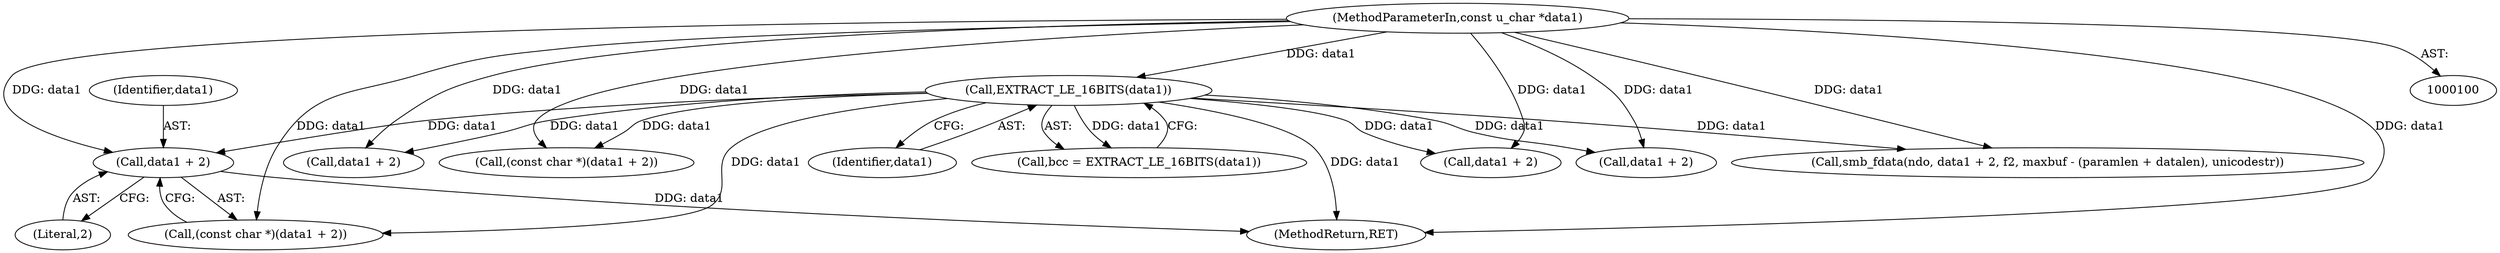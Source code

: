 digraph "0_tcpdump_96480ab95308cd9234b4f09b175ebf60e17792c6@pointer" {
"1000319" [label="(Call,data1 + 2)"];
"1000103" [label="(MethodParameterIn,const u_char *data1)"];
"1000261" [label="(Call,EXTRACT_LE_16BITS(data1))"];
"1000364" [label="(MethodReturn,RET)"];
"1000300" [label="(Call,data1 + 2)"];
"1000298" [label="(Call,(const char *)(data1 + 2))"];
"1000288" [label="(Call,data1 + 2)"];
"1000259" [label="(Call,bcc = EXTRACT_LE_16BITS(data1))"];
"1000317" [label="(Call,(const char *)(data1 + 2))"];
"1000103" [label="(MethodParameterIn,const u_char *data1)"];
"1000261" [label="(Call,EXTRACT_LE_16BITS(data1))"];
"1000321" [label="(Literal,2)"];
"1000262" [label="(Identifier,data1)"];
"1000276" [label="(Call,data1 + 2)"];
"1000319" [label="(Call,data1 + 2)"];
"1000274" [label="(Call,smb_fdata(ndo, data1 + 2, f2, maxbuf - (paramlen + datalen), unicodestr))"];
"1000320" [label="(Identifier,data1)"];
"1000319" -> "1000317"  [label="AST: "];
"1000319" -> "1000321"  [label="CFG: "];
"1000320" -> "1000319"  [label="AST: "];
"1000321" -> "1000319"  [label="AST: "];
"1000317" -> "1000319"  [label="CFG: "];
"1000319" -> "1000364"  [label="DDG: data1"];
"1000103" -> "1000319"  [label="DDG: data1"];
"1000261" -> "1000319"  [label="DDG: data1"];
"1000103" -> "1000100"  [label="AST: "];
"1000103" -> "1000364"  [label="DDG: data1"];
"1000103" -> "1000261"  [label="DDG: data1"];
"1000103" -> "1000274"  [label="DDG: data1"];
"1000103" -> "1000276"  [label="DDG: data1"];
"1000103" -> "1000288"  [label="DDG: data1"];
"1000103" -> "1000298"  [label="DDG: data1"];
"1000103" -> "1000300"  [label="DDG: data1"];
"1000103" -> "1000317"  [label="DDG: data1"];
"1000261" -> "1000259"  [label="AST: "];
"1000261" -> "1000262"  [label="CFG: "];
"1000262" -> "1000261"  [label="AST: "];
"1000259" -> "1000261"  [label="CFG: "];
"1000261" -> "1000364"  [label="DDG: data1"];
"1000261" -> "1000259"  [label="DDG: data1"];
"1000261" -> "1000274"  [label="DDG: data1"];
"1000261" -> "1000276"  [label="DDG: data1"];
"1000261" -> "1000288"  [label="DDG: data1"];
"1000261" -> "1000298"  [label="DDG: data1"];
"1000261" -> "1000300"  [label="DDG: data1"];
"1000261" -> "1000317"  [label="DDG: data1"];
}
